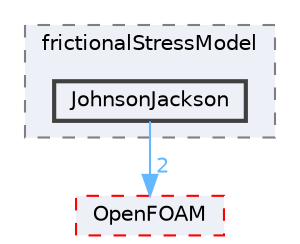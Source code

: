 digraph "src/phaseSystemModels/reactingEuler/twoPhaseCompressibleTurbulenceModels/kineticTheoryModels/frictionalStressModel/JohnsonJackson"
{
 // LATEX_PDF_SIZE
  bgcolor="transparent";
  edge [fontname=Helvetica,fontsize=10,labelfontname=Helvetica,labelfontsize=10];
  node [fontname=Helvetica,fontsize=10,shape=box,height=0.2,width=0.4];
  compound=true
  subgraph clusterdir_e926770e1bfdffee723cafc50f733df6 {
    graph [ bgcolor="#edf0f7", pencolor="grey50", label="frictionalStressModel", fontname=Helvetica,fontsize=10 style="filled,dashed", URL="dir_e926770e1bfdffee723cafc50f733df6.html",tooltip=""]
  dir_11fa9022525414b4b6f839ae24331bb5 [label="JohnsonJackson", fillcolor="#edf0f7", color="grey25", style="filled,bold", URL="dir_11fa9022525414b4b6f839ae24331bb5.html",tooltip=""];
  }
  dir_c5473ff19b20e6ec4dfe5c310b3778a8 [label="OpenFOAM", fillcolor="#edf0f7", color="red", style="filled,dashed", URL="dir_c5473ff19b20e6ec4dfe5c310b3778a8.html",tooltip=""];
  dir_11fa9022525414b4b6f839ae24331bb5->dir_c5473ff19b20e6ec4dfe5c310b3778a8 [headlabel="2", labeldistance=1.5 headhref="dir_001992_002695.html" href="dir_001992_002695.html" color="steelblue1" fontcolor="steelblue1"];
}
